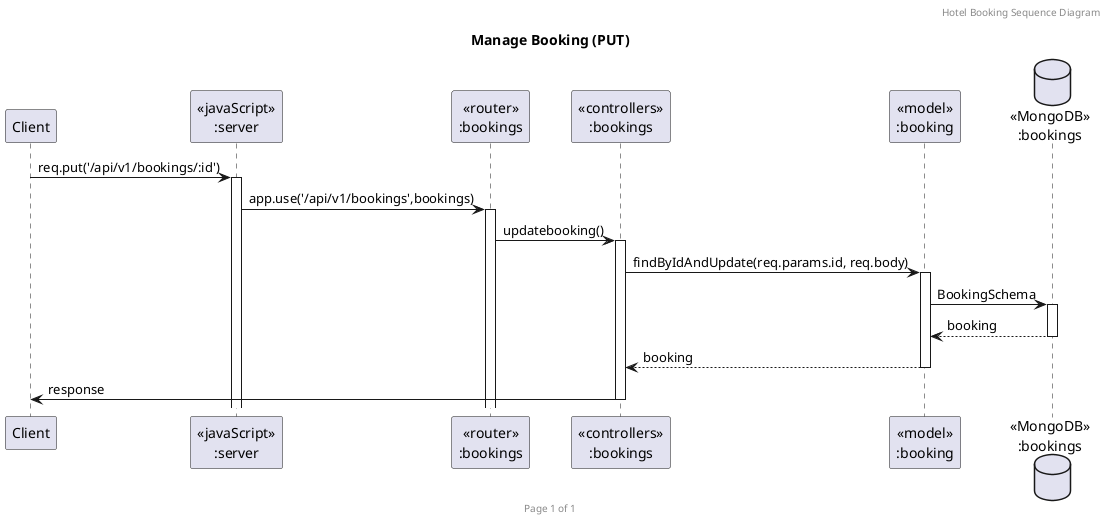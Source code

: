 @startuml Manage Booking (PUT)

header Hotel Booking Sequence Diagram
footer Page %page% of %lastpage%
title "Manage Booking (PUT)"

participant "Client" as client
participant "<<javaScript>>\n:server" as server
participant "<<router>>\n:bookings" as routerBookings
participant "<<controllers>>\n:bookings" as controllersBookings
participant "<<model>>\n:booking" as modelBooking
database "<<MongoDB>>\n:bookings" as BookingsDatabase

client->server ++:req.put('/api/v1/bookings/:id')
server->routerBookings ++:app.use('/api/v1/bookings',bookings)
routerBookings -> controllersBookings ++:updatebooking()

controllersBookings->modelBooking ++:findByIdAndUpdate(req.params.id, req.body)
modelBooking ->BookingsDatabase ++: BookingSchema
BookingsDatabase --> modelBooking --: booking
controllersBookings <-- modelBooking --:booking

controllersBookings->client --:response

@enduml
